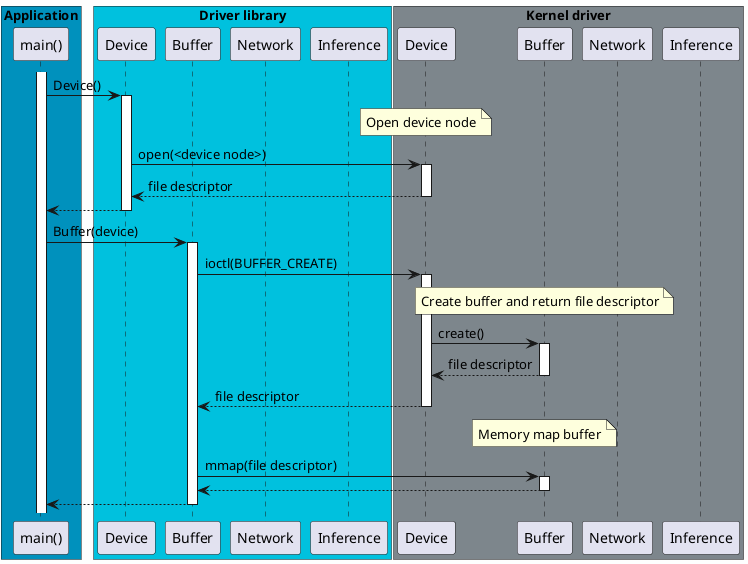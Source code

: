@startuml

skinparam backgroundColor #FEFEFE

box "Application" #0091BD
participant "main()" as main
end box

box "Driver library" #00C1DE
participant "Device" as ddev
participant "Buffer" as dbuf
participant "Network" as dnet
participant "Inference" as dinf
end box

box "Kernel driver" #7D868C
participant "Device" as kdev
participant "Buffer" as kbuf
participant "Network" as knet
participant "Inference" as kinf
end box

activate main

main -> ddev++: Device()
    note over kdev
        Open device node
    end note

    ddev -> kdev++: open(<device node>)
    return file descriptor
return

main -> dbuf++: Buffer(device)
    dbuf -> kdev++: ioctl(BUFFER_CREATE)
        note over kbuf
            Create buffer and return file descriptor
        end note

        kdev -> kbuf++: create()
        return file descriptor
    return file descriptor

    note over kbuf
        Memory map buffer
    end note

    dbuf -> kbuf++: mmap(file descriptor)
    return
return

@enduml
